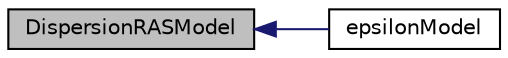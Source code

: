 digraph "DispersionRASModel"
{
  bgcolor="transparent";
  edge [fontname="Helvetica",fontsize="10",labelfontname="Helvetica",labelfontsize="10"];
  node [fontname="Helvetica",fontsize="10",shape=record];
  rankdir="LR";
  Node1 [label="DispersionRASModel",height=0.2,width=0.4,color="black", fillcolor="grey75", style="filled", fontcolor="black"];
  Node1 -> Node2 [dir="back",color="midnightblue",fontsize="10",style="solid",fontname="Helvetica"];
  Node2 [label="epsilonModel",height=0.2,width=0.4,color="black",URL="$a00547.html#a566f5bfa1c607e2cd3af43281420f51b",tooltip="Return the epsilon field from the turbulence model. "];
}
